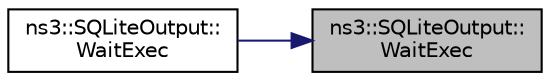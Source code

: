 digraph "ns3::SQLiteOutput::WaitExec"
{
 // LATEX_PDF_SIZE
  edge [fontname="Helvetica",fontsize="10",labelfontname="Helvetica",labelfontsize="10"];
  node [fontname="Helvetica",fontsize="10",shape=record];
  rankdir="RL";
  Node1 [label="ns3::SQLiteOutput::\lWaitExec",height=0.2,width=0.4,color="black", fillcolor="grey75", style="filled", fontcolor="black",tooltip="Execute a command, waiting on a system semaphore."];
  Node1 -> Node2 [dir="back",color="midnightblue",fontsize="10",style="solid",fontname="Helvetica"];
  Node2 [label="ns3::SQLiteOutput::\lWaitExec",height=0.2,width=0.4,color="black", fillcolor="white", style="filled",URL="$classns3_1_1_s_q_lite_output.html#a061bb8816fe30c4b1a44f070cb48f9b7",tooltip="Execute a command, waiting on a system semaphore."];
}
